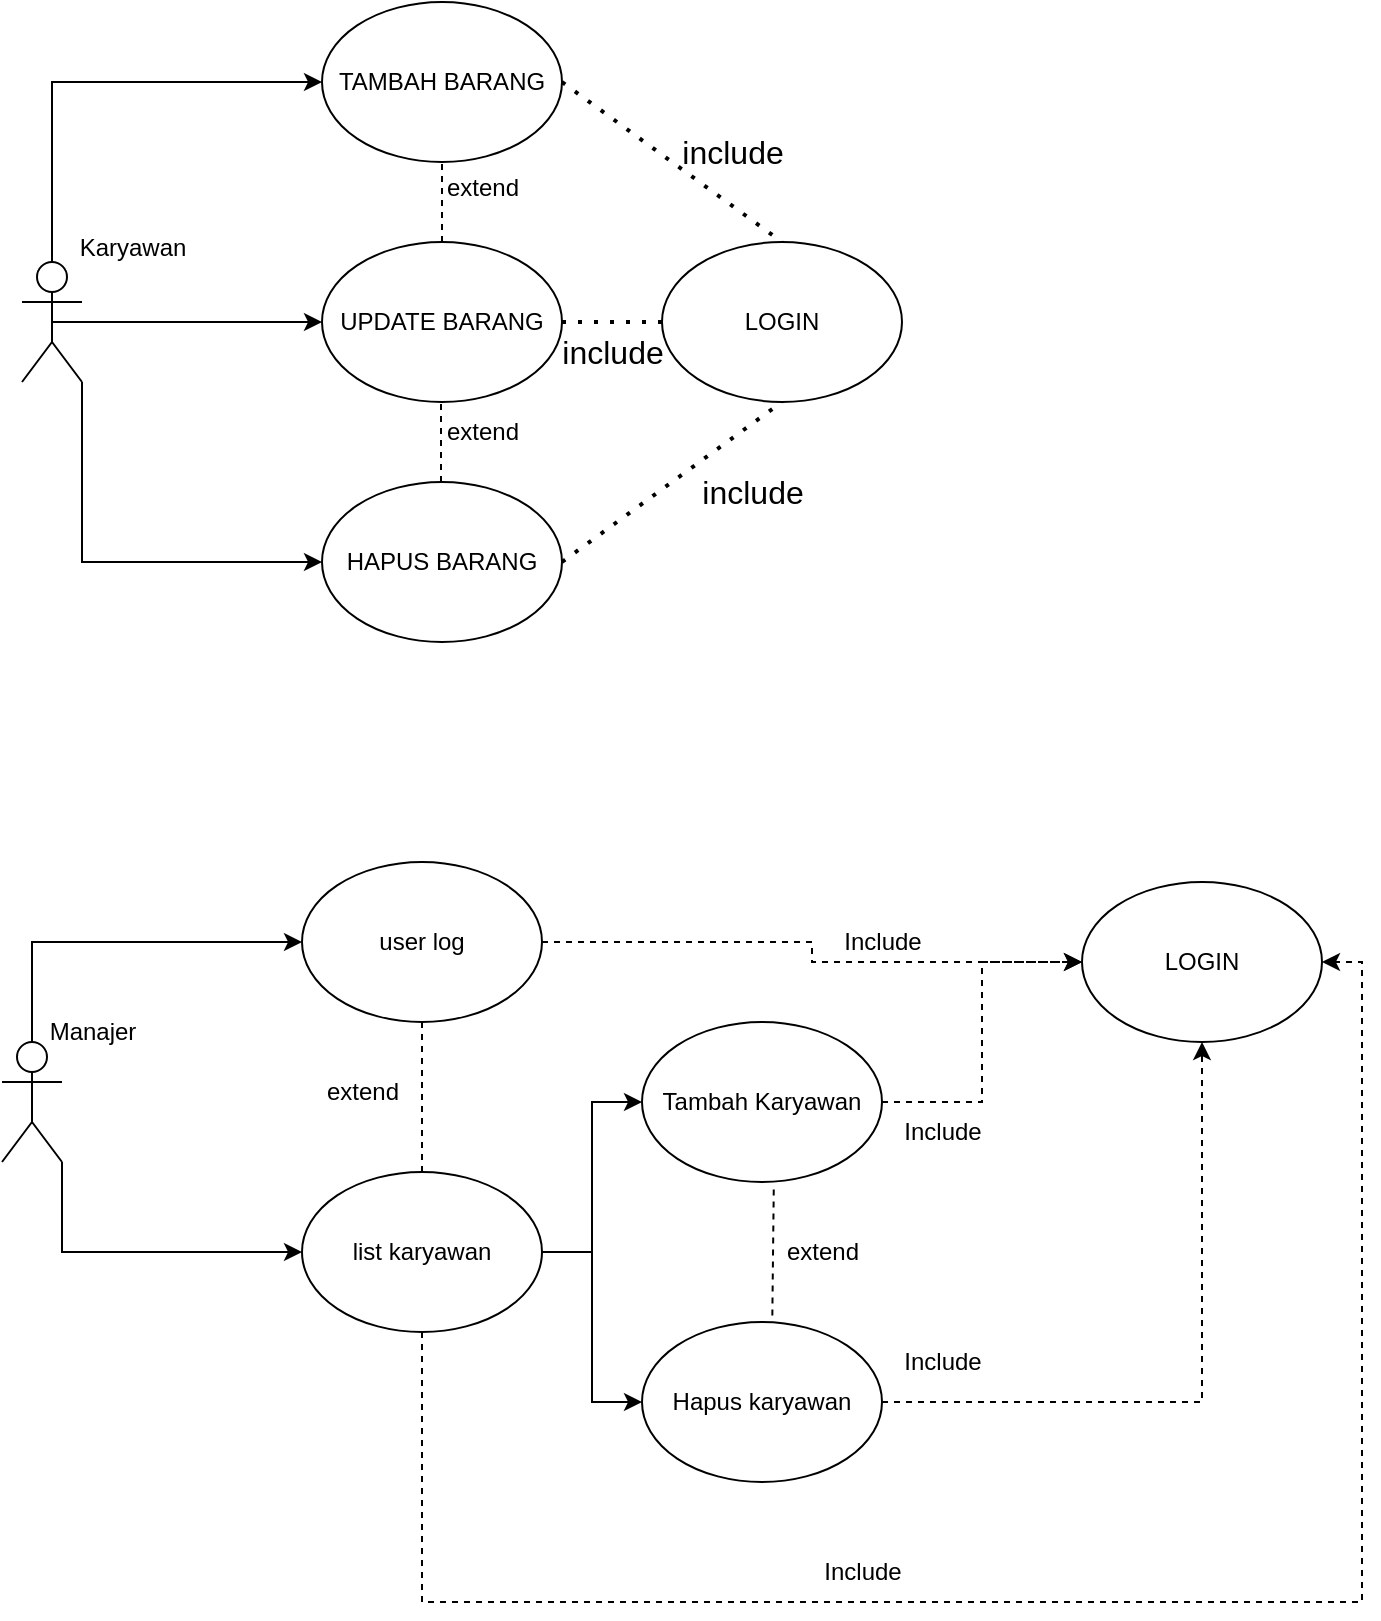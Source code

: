 <mxfile version="22.1.0" type="device">
  <diagram name="Page-1" id="dLTkT7P8inKlXL0aWaNA">
    <mxGraphModel dx="1528" dy="789" grid="1" gridSize="10" guides="1" tooltips="1" connect="1" arrows="1" fold="1" page="1" pageScale="1" pageWidth="850" pageHeight="1100" math="0" shadow="0">
      <root>
        <mxCell id="0" />
        <mxCell id="1" parent="0" />
        <mxCell id="JIe65YeAxE4vudaGdOi0-8" style="edgeStyle=orthogonalEdgeStyle;rounded=0;orthogonalLoop=1;jettySize=auto;html=1;exitX=0.5;exitY=0;exitDx=0;exitDy=0;exitPerimeter=0;entryX=0;entryY=0.5;entryDx=0;entryDy=0;" parent="1" source="Erq7VhjUlzpRA_kR_gBC-1" target="Erq7VhjUlzpRA_kR_gBC-2" edge="1">
          <mxGeometry relative="1" as="geometry" />
        </mxCell>
        <mxCell id="JIe65YeAxE4vudaGdOi0-10" style="edgeStyle=orthogonalEdgeStyle;rounded=0;orthogonalLoop=1;jettySize=auto;html=1;exitX=0.5;exitY=0.5;exitDx=0;exitDy=0;exitPerimeter=0;entryX=0;entryY=0.5;entryDx=0;entryDy=0;" parent="1" source="Erq7VhjUlzpRA_kR_gBC-1" target="Erq7VhjUlzpRA_kR_gBC-3" edge="1">
          <mxGeometry relative="1" as="geometry" />
        </mxCell>
        <mxCell id="JIe65YeAxE4vudaGdOi0-13" style="edgeStyle=orthogonalEdgeStyle;rounded=0;orthogonalLoop=1;jettySize=auto;html=1;exitX=1;exitY=1;exitDx=0;exitDy=0;exitPerimeter=0;entryX=0;entryY=0.5;entryDx=0;entryDy=0;" parent="1" source="Erq7VhjUlzpRA_kR_gBC-1" target="Erq7VhjUlzpRA_kR_gBC-4" edge="1">
          <mxGeometry relative="1" as="geometry" />
        </mxCell>
        <mxCell id="Erq7VhjUlzpRA_kR_gBC-1" value="" style="shape=umlActor;verticalLabelPosition=bottom;verticalAlign=top;html=1;outlineConnect=0;" parent="1" vertex="1">
          <mxGeometry x="45" y="190" width="30" height="60" as="geometry" />
        </mxCell>
        <mxCell id="Erq7VhjUlzpRA_kR_gBC-2" value="TAMBAH BARANG" style="ellipse;whiteSpace=wrap;html=1;" parent="1" vertex="1">
          <mxGeometry x="195" y="60" width="120" height="80" as="geometry" />
        </mxCell>
        <mxCell id="Erq7VhjUlzpRA_kR_gBC-3" value="UPDATE BARANG" style="ellipse;whiteSpace=wrap;html=1;" parent="1" vertex="1">
          <mxGeometry x="195" y="180" width="120" height="80" as="geometry" />
        </mxCell>
        <mxCell id="Erq7VhjUlzpRA_kR_gBC-4" value="HAPUS BARANG" style="ellipse;whiteSpace=wrap;html=1;" parent="1" vertex="1">
          <mxGeometry x="195" y="300" width="120" height="80" as="geometry" />
        </mxCell>
        <mxCell id="Erq7VhjUlzpRA_kR_gBC-5" value="LOGIN" style="ellipse;whiteSpace=wrap;html=1;" parent="1" vertex="1">
          <mxGeometry x="365" y="180" width="120" height="80" as="geometry" />
        </mxCell>
        <mxCell id="Erq7VhjUlzpRA_kR_gBC-16" value="" style="endArrow=none;dashed=1;html=1;dashPattern=1 3;strokeWidth=2;rounded=0;entryX=0.5;entryY=0;entryDx=0;entryDy=0;" parent="1" target="Erq7VhjUlzpRA_kR_gBC-5" edge="1">
          <mxGeometry width="50" height="50" relative="1" as="geometry">
            <mxPoint x="315" y="100" as="sourcePoint" />
            <mxPoint x="365" y="50" as="targetPoint" />
          </mxGeometry>
        </mxCell>
        <mxCell id="Erq7VhjUlzpRA_kR_gBC-17" value="" style="endArrow=none;dashed=1;html=1;dashPattern=1 3;strokeWidth=2;rounded=0;entryX=0;entryY=0.5;entryDx=0;entryDy=0;" parent="1" target="Erq7VhjUlzpRA_kR_gBC-5" edge="1">
          <mxGeometry width="50" height="50" relative="1" as="geometry">
            <mxPoint x="315" y="220" as="sourcePoint" />
            <mxPoint x="365" y="170" as="targetPoint" />
          </mxGeometry>
        </mxCell>
        <mxCell id="Erq7VhjUlzpRA_kR_gBC-18" value="" style="endArrow=none;dashed=1;html=1;dashPattern=1 3;strokeWidth=2;rounded=0;entryX=0.5;entryY=1;entryDx=0;entryDy=0;" parent="1" target="Erq7VhjUlzpRA_kR_gBC-5" edge="1">
          <mxGeometry width="50" height="50" relative="1" as="geometry">
            <mxPoint x="315" y="340" as="sourcePoint" />
            <mxPoint x="365" y="290" as="targetPoint" />
          </mxGeometry>
        </mxCell>
        <mxCell id="JIe65YeAxE4vudaGdOi0-1" value="" style="endArrow=none;dashed=1;html=1;rounded=0;entryX=0.5;entryY=1;entryDx=0;entryDy=0;" parent="1" target="Erq7VhjUlzpRA_kR_gBC-2" edge="1">
          <mxGeometry width="50" height="50" relative="1" as="geometry">
            <mxPoint x="255" y="180" as="sourcePoint" />
            <mxPoint x="305" y="130" as="targetPoint" />
          </mxGeometry>
        </mxCell>
        <mxCell id="JIe65YeAxE4vudaGdOi0-2" value="" style="endArrow=none;dashed=1;html=1;rounded=0;entryX=0.5;entryY=1;entryDx=0;entryDy=0;" parent="1" edge="1">
          <mxGeometry width="50" height="50" relative="1" as="geometry">
            <mxPoint x="254.5" y="300" as="sourcePoint" />
            <mxPoint x="254.5" y="260" as="targetPoint" />
          </mxGeometry>
        </mxCell>
        <mxCell id="JIe65YeAxE4vudaGdOi0-3" value="include" style="text;html=1;align=center;verticalAlign=middle;resizable=0;points=[];autosize=1;strokeColor=none;fillColor=none;fontSize=16;" parent="1" vertex="1">
          <mxGeometry x="365" y="120" width="70" height="30" as="geometry" />
        </mxCell>
        <mxCell id="JIe65YeAxE4vudaGdOi0-4" value="include" style="text;html=1;align=center;verticalAlign=middle;resizable=0;points=[];autosize=1;strokeColor=none;fillColor=none;fontSize=16;" parent="1" vertex="1">
          <mxGeometry x="375" y="290" width="70" height="30" as="geometry" />
        </mxCell>
        <mxCell id="JIe65YeAxE4vudaGdOi0-5" value="include" style="text;html=1;align=center;verticalAlign=middle;resizable=0;points=[];autosize=1;strokeColor=none;fillColor=none;fontSize=16;" parent="1" vertex="1">
          <mxGeometry x="305" y="220" width="70" height="30" as="geometry" />
        </mxCell>
        <mxCell id="JIe65YeAxE4vudaGdOi0-6" value="extend" style="text;html=1;align=center;verticalAlign=middle;resizable=0;points=[];autosize=1;strokeColor=none;fillColor=none;" parent="1" vertex="1">
          <mxGeometry x="245" y="138" width="60" height="30" as="geometry" />
        </mxCell>
        <mxCell id="JIe65YeAxE4vudaGdOi0-7" value="extend" style="text;html=1;align=center;verticalAlign=middle;resizable=0;points=[];autosize=1;strokeColor=none;fillColor=none;" parent="1" vertex="1">
          <mxGeometry x="245" y="260" width="60" height="30" as="geometry" />
        </mxCell>
        <mxCell id="soGbZOYhc_v04Qt2okPf-51" style="edgeStyle=orthogonalEdgeStyle;rounded=0;orthogonalLoop=1;jettySize=auto;html=1;entryX=0;entryY=0.5;entryDx=0;entryDy=0;exitX=0.5;exitY=0;exitDx=0;exitDy=0;exitPerimeter=0;" edge="1" parent="1" source="soGbZOYhc_v04Qt2okPf-20" target="soGbZOYhc_v04Qt2okPf-37">
          <mxGeometry relative="1" as="geometry" />
        </mxCell>
        <mxCell id="soGbZOYhc_v04Qt2okPf-53" style="edgeStyle=orthogonalEdgeStyle;rounded=0;orthogonalLoop=1;jettySize=auto;html=1;exitX=1;exitY=1;exitDx=0;exitDy=0;exitPerimeter=0;entryX=0;entryY=0.5;entryDx=0;entryDy=0;" edge="1" parent="1" source="soGbZOYhc_v04Qt2okPf-20" target="soGbZOYhc_v04Qt2okPf-40">
          <mxGeometry relative="1" as="geometry" />
        </mxCell>
        <mxCell id="soGbZOYhc_v04Qt2okPf-20" value="" style="shape=umlActor;verticalLabelPosition=bottom;verticalAlign=top;html=1;outlineConnect=0;" vertex="1" parent="1">
          <mxGeometry x="35" y="580" width="30" height="60" as="geometry" />
        </mxCell>
        <mxCell id="soGbZOYhc_v04Qt2okPf-64" style="edgeStyle=orthogonalEdgeStyle;rounded=0;orthogonalLoop=1;jettySize=auto;html=1;entryX=0;entryY=0.5;entryDx=0;entryDy=0;dashed=1;" edge="1" parent="1" source="soGbZOYhc_v04Qt2okPf-37" target="soGbZOYhc_v04Qt2okPf-54">
          <mxGeometry relative="1" as="geometry" />
        </mxCell>
        <mxCell id="soGbZOYhc_v04Qt2okPf-37" value="user log" style="ellipse;whiteSpace=wrap;html=1;" vertex="1" parent="1">
          <mxGeometry x="185" y="490" width="120" height="80" as="geometry" />
        </mxCell>
        <mxCell id="soGbZOYhc_v04Qt2okPf-71" style="edgeStyle=orthogonalEdgeStyle;rounded=0;orthogonalLoop=1;jettySize=auto;html=1;entryX=0;entryY=0.5;entryDx=0;entryDy=0;" edge="1" parent="1" source="soGbZOYhc_v04Qt2okPf-40" target="soGbZOYhc_v04Qt2okPf-45">
          <mxGeometry relative="1" as="geometry" />
        </mxCell>
        <mxCell id="soGbZOYhc_v04Qt2okPf-72" style="edgeStyle=orthogonalEdgeStyle;rounded=0;orthogonalLoop=1;jettySize=auto;html=1;entryX=0;entryY=0.5;entryDx=0;entryDy=0;" edge="1" parent="1" source="soGbZOYhc_v04Qt2okPf-40" target="soGbZOYhc_v04Qt2okPf-47">
          <mxGeometry relative="1" as="geometry" />
        </mxCell>
        <mxCell id="soGbZOYhc_v04Qt2okPf-76" style="edgeStyle=orthogonalEdgeStyle;rounded=0;orthogonalLoop=1;jettySize=auto;html=1;entryX=1;entryY=0.5;entryDx=0;entryDy=0;dashed=1;" edge="1" parent="1" source="soGbZOYhc_v04Qt2okPf-40" target="soGbZOYhc_v04Qt2okPf-54">
          <mxGeometry relative="1" as="geometry">
            <Array as="points">
              <mxPoint x="245" y="860" />
              <mxPoint x="715" y="860" />
              <mxPoint x="715" y="540" />
            </Array>
          </mxGeometry>
        </mxCell>
        <mxCell id="soGbZOYhc_v04Qt2okPf-40" value="list karyawan" style="ellipse;whiteSpace=wrap;html=1;" vertex="1" parent="1">
          <mxGeometry x="185" y="645" width="120" height="80" as="geometry" />
        </mxCell>
        <mxCell id="soGbZOYhc_v04Qt2okPf-55" style="edgeStyle=orthogonalEdgeStyle;rounded=0;orthogonalLoop=1;jettySize=auto;html=1;dashed=1;exitX=1;exitY=0.5;exitDx=0;exitDy=0;" edge="1" parent="1" source="soGbZOYhc_v04Qt2okPf-45" target="soGbZOYhc_v04Qt2okPf-54">
          <mxGeometry relative="1" as="geometry" />
        </mxCell>
        <mxCell id="soGbZOYhc_v04Qt2okPf-45" value="Tambah Karyawan" style="ellipse;whiteSpace=wrap;html=1;" vertex="1" parent="1">
          <mxGeometry x="355" y="570" width="120" height="80" as="geometry" />
        </mxCell>
        <mxCell id="soGbZOYhc_v04Qt2okPf-56" style="edgeStyle=orthogonalEdgeStyle;rounded=0;orthogonalLoop=1;jettySize=auto;html=1;entryX=0.5;entryY=1;entryDx=0;entryDy=0;dashed=1;" edge="1" parent="1" source="soGbZOYhc_v04Qt2okPf-47" target="soGbZOYhc_v04Qt2okPf-54">
          <mxGeometry relative="1" as="geometry" />
        </mxCell>
        <mxCell id="soGbZOYhc_v04Qt2okPf-47" value="Hapus karyawan" style="ellipse;whiteSpace=wrap;html=1;" vertex="1" parent="1">
          <mxGeometry x="355" y="720" width="120" height="80" as="geometry" />
        </mxCell>
        <mxCell id="soGbZOYhc_v04Qt2okPf-54" value="LOGIN" style="ellipse;whiteSpace=wrap;html=1;" vertex="1" parent="1">
          <mxGeometry x="575" y="500" width="120" height="80" as="geometry" />
        </mxCell>
        <mxCell id="soGbZOYhc_v04Qt2okPf-57" value="Include" style="text;html=1;align=center;verticalAlign=middle;resizable=0;points=[];autosize=1;strokeColor=none;fillColor=none;" vertex="1" parent="1">
          <mxGeometry x="445" y="515" width="60" height="30" as="geometry" />
        </mxCell>
        <mxCell id="soGbZOYhc_v04Qt2okPf-58" value="Include" style="text;html=1;align=center;verticalAlign=middle;resizable=0;points=[];autosize=1;strokeColor=none;fillColor=none;" vertex="1" parent="1">
          <mxGeometry x="475" y="610" width="60" height="30" as="geometry" />
        </mxCell>
        <mxCell id="soGbZOYhc_v04Qt2okPf-60" value="Include" style="text;html=1;align=center;verticalAlign=middle;resizable=0;points=[];autosize=1;strokeColor=none;fillColor=none;" vertex="1" parent="1">
          <mxGeometry x="475" y="725" width="60" height="30" as="geometry" />
        </mxCell>
        <mxCell id="soGbZOYhc_v04Qt2okPf-61" value="Karyawan" style="text;html=1;align=center;verticalAlign=middle;resizable=0;points=[];autosize=1;strokeColor=none;fillColor=none;" vertex="1" parent="1">
          <mxGeometry x="60" y="168" width="80" height="30" as="geometry" />
        </mxCell>
        <mxCell id="soGbZOYhc_v04Qt2okPf-62" value="Manajer" style="text;html=1;align=center;verticalAlign=middle;resizable=0;points=[];autosize=1;strokeColor=none;fillColor=none;" vertex="1" parent="1">
          <mxGeometry x="45" y="560" width="70" height="30" as="geometry" />
        </mxCell>
        <mxCell id="soGbZOYhc_v04Qt2okPf-69" value="extend" style="text;html=1;align=center;verticalAlign=middle;resizable=0;points=[];autosize=1;strokeColor=none;fillColor=none;" vertex="1" parent="1">
          <mxGeometry x="185" y="590" width="60" height="30" as="geometry" />
        </mxCell>
        <mxCell id="soGbZOYhc_v04Qt2okPf-70" value="" style="endArrow=none;dashed=1;html=1;rounded=0;" edge="1" parent="1" target="soGbZOYhc_v04Qt2okPf-40">
          <mxGeometry width="50" height="50" relative="1" as="geometry">
            <mxPoint x="245" y="570" as="sourcePoint" />
            <mxPoint x="295" y="520" as="targetPoint" />
          </mxGeometry>
        </mxCell>
        <mxCell id="soGbZOYhc_v04Qt2okPf-73" value="" style="endArrow=none;dashed=1;html=1;rounded=0;entryX=0.543;entryY=-0.032;entryDx=0;entryDy=0;entryPerimeter=0;exitX=0.549;exitY=1.047;exitDx=0;exitDy=0;exitPerimeter=0;" edge="1" parent="1" source="soGbZOYhc_v04Qt2okPf-45" target="soGbZOYhc_v04Qt2okPf-47">
          <mxGeometry width="50" height="50" relative="1" as="geometry">
            <mxPoint x="414.63" y="650" as="sourcePoint" />
            <mxPoint x="414.63" y="725" as="targetPoint" />
          </mxGeometry>
        </mxCell>
        <mxCell id="soGbZOYhc_v04Qt2okPf-74" value="extend" style="text;html=1;align=center;verticalAlign=middle;resizable=0;points=[];autosize=1;strokeColor=none;fillColor=none;" vertex="1" parent="1">
          <mxGeometry x="415" y="670" width="60" height="30" as="geometry" />
        </mxCell>
        <mxCell id="soGbZOYhc_v04Qt2okPf-77" value="Include" style="text;html=1;align=center;verticalAlign=middle;resizable=0;points=[];autosize=1;strokeColor=none;fillColor=none;" vertex="1" parent="1">
          <mxGeometry x="435" y="830" width="60" height="30" as="geometry" />
        </mxCell>
      </root>
    </mxGraphModel>
  </diagram>
</mxfile>
